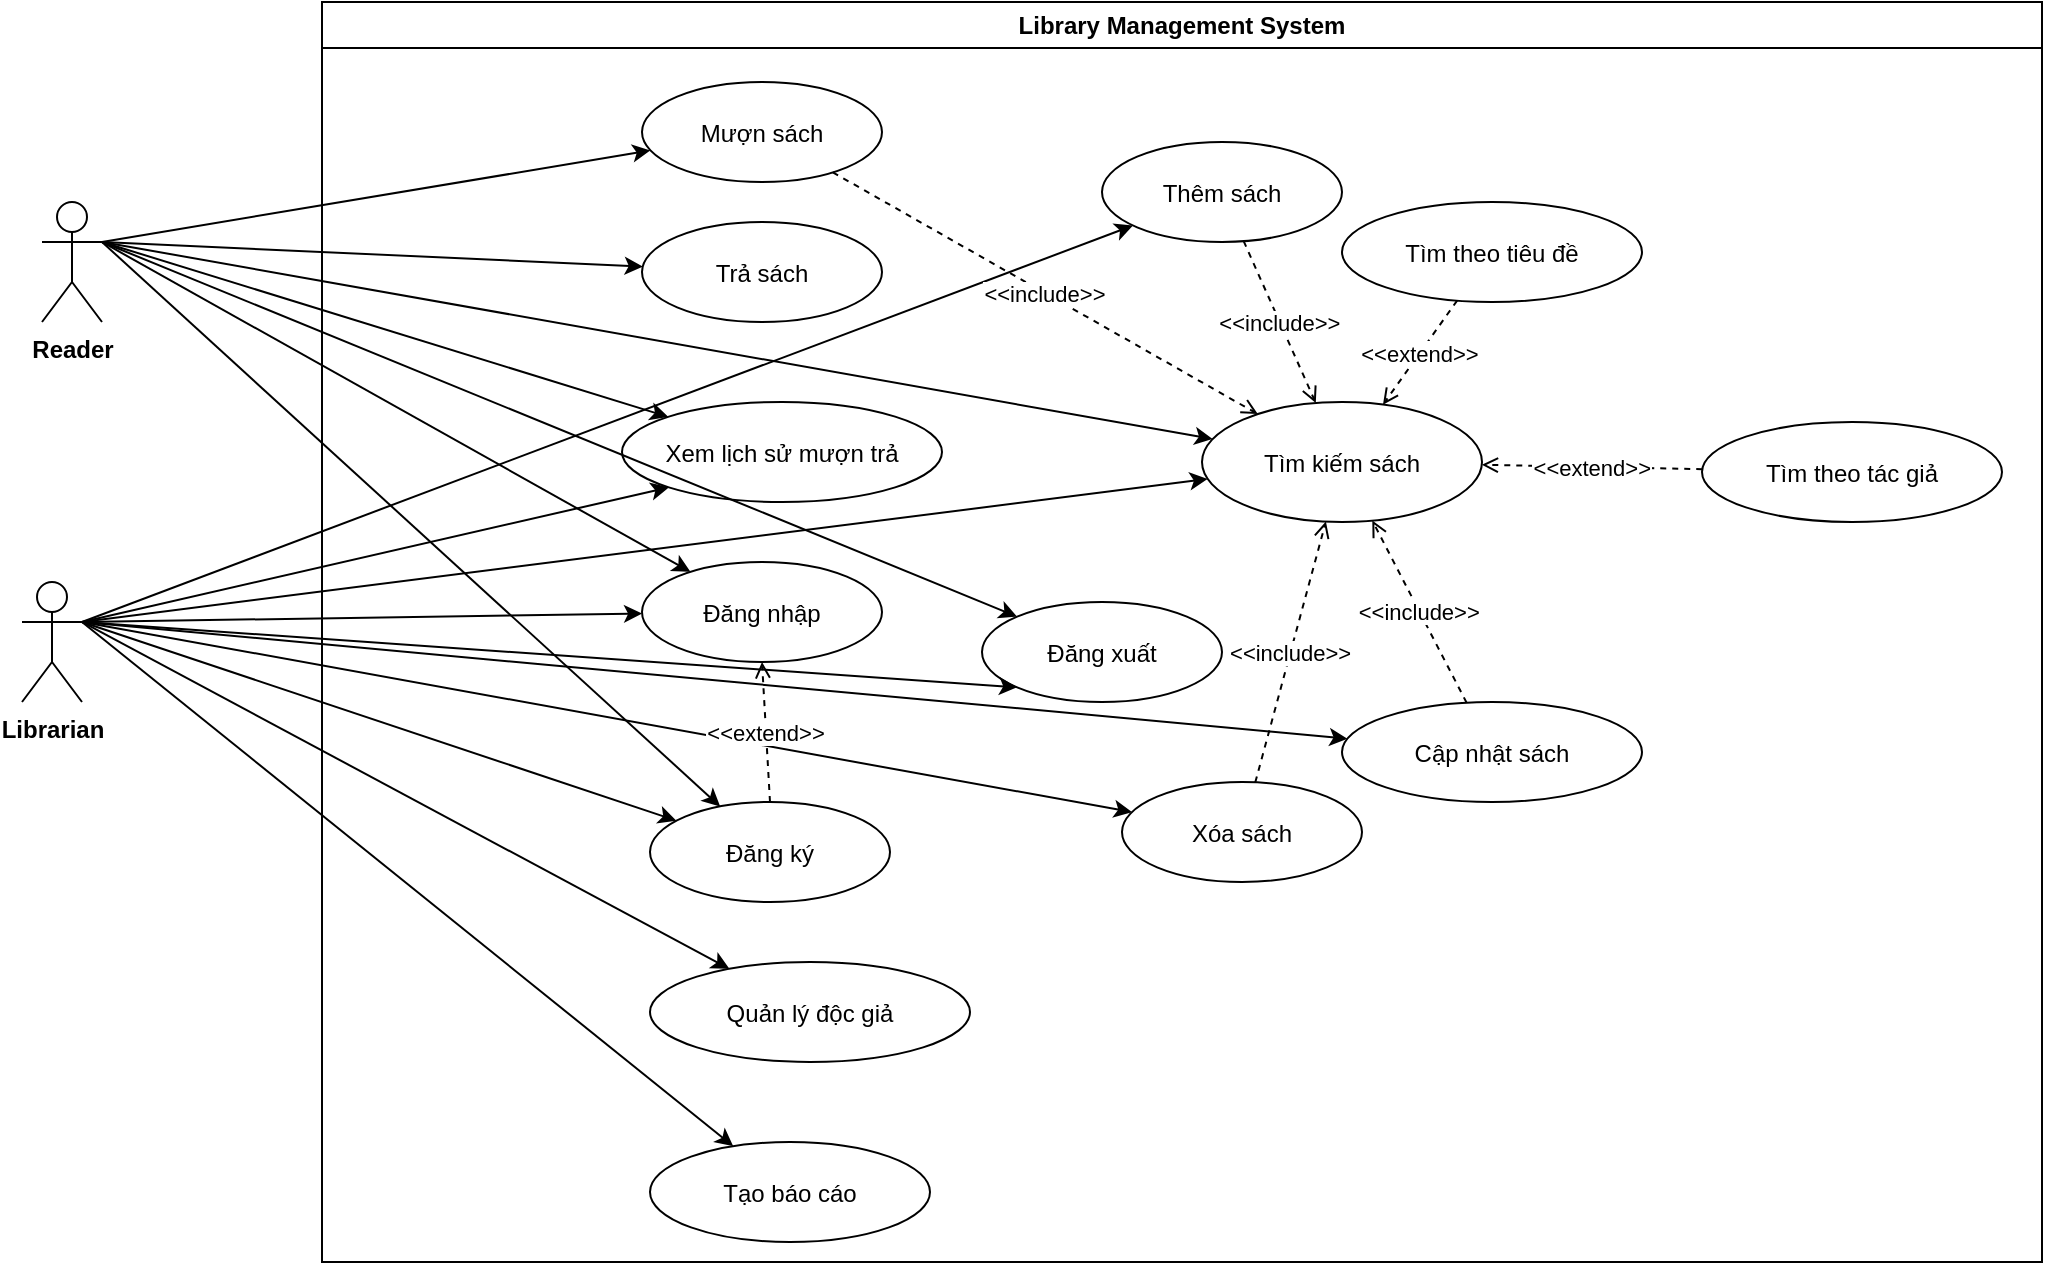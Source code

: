 <mxfile version="28.0.7">
  <diagram name="UseCase" id="LMS_UseCase">
    <mxGraphModel dx="1429" dy="758" grid="1" gridSize="10" guides="1" tooltips="1" connect="1" arrows="1" fold="1" page="1" pageScale="1" pageWidth="827" pageHeight="1169" math="0" shadow="0">
      <root>
        <mxCell id="0" />
        <mxCell id="1" parent="0" />
        <mxCell id="reader_login" style="exitX=1;exitY=0.333;exitDx=0;exitDy=0;exitPerimeter=0;" parent="1" source="lTqT2ovOGzvw4925Ow-Y-1" target="login" edge="1">
          <mxGeometry relative="1" as="geometry">
            <mxPoint x="100" y="230.213" as="sourcePoint" />
          </mxGeometry>
        </mxCell>
        <mxCell id="reader_logout" style="exitX=1;exitY=0.333;exitDx=0;exitDy=0;exitPerimeter=0;" parent="1" source="lTqT2ovOGzvw4925Ow-Y-1" target="logout" edge="1">
          <mxGeometry relative="1" as="geometry">
            <mxPoint x="100" y="234.228" as="sourcePoint" />
          </mxGeometry>
        </mxCell>
        <mxCell id="reader_search" style="exitX=1;exitY=0.333;exitDx=0;exitDy=0;exitPerimeter=0;" parent="1" source="lTqT2ovOGzvw4925Ow-Y-1" target="searchBook" edge="1">
          <mxGeometry relative="1" as="geometry">
            <mxPoint x="100" y="244" as="sourcePoint" />
          </mxGeometry>
        </mxCell>
        <mxCell id="reader_borrow" style="exitX=1;exitY=0.333;exitDx=0;exitDy=0;exitPerimeter=0;" parent="1" source="lTqT2ovOGzvw4925Ow-Y-1" target="borrowBook" edge="1">
          <mxGeometry relative="1" as="geometry">
            <mxPoint x="100" y="253.966" as="sourcePoint" />
          </mxGeometry>
        </mxCell>
        <mxCell id="reader_return" style="exitX=1;exitY=0.333;exitDx=0;exitDy=0;exitPerimeter=0;" parent="1" source="lTqT2ovOGzvw4925Ow-Y-1" target="returnBook" edge="1">
          <mxGeometry relative="1" as="geometry">
            <mxPoint x="100" y="262.239" as="sourcePoint" />
          </mxGeometry>
        </mxCell>
        <mxCell id="reader_history" style="exitX=1;exitY=0.333;exitDx=0;exitDy=0;exitPerimeter=0;" parent="1" source="lTqT2ovOGzvw4925Ow-Y-1" target="viewHistory" edge="1">
          <mxGeometry relative="1" as="geometry">
            <mxPoint x="100" y="268.546" as="sourcePoint" />
          </mxGeometry>
        </mxCell>
        <mxCell id="lib_login" style="exitX=1;exitY=0.333;exitDx=0;exitDy=0;exitPerimeter=0;" parent="1" source="lTqT2ovOGzvw4925Ow-Y-4" target="login" edge="1">
          <mxGeometry relative="1" as="geometry">
            <mxPoint x="100" y="404.124" as="sourcePoint" />
          </mxGeometry>
        </mxCell>
        <mxCell id="lib_logout" style="exitX=1;exitY=0.333;exitDx=0;exitDy=0;exitPerimeter=0;" parent="1" source="lTqT2ovOGzvw4925Ow-Y-4" target="logout" edge="1">
          <mxGeometry relative="1" as="geometry">
            <mxPoint x="100" y="418.843" as="sourcePoint" />
          </mxGeometry>
        </mxCell>
        <mxCell id="lib_search" style="exitX=1;exitY=0.333;exitDx=0;exitDy=0;exitPerimeter=0;" parent="1" source="lTqT2ovOGzvw4925Ow-Y-4" target="searchBook" edge="1">
          <mxGeometry relative="1" as="geometry">
            <mxPoint x="80" y="410" as="sourcePoint" />
          </mxGeometry>
        </mxCell>
        <mxCell id="lib_addBook" style="exitX=1;exitY=0.333;exitDx=0;exitDy=0;exitPerimeter=0;" parent="1" source="lTqT2ovOGzvw4925Ow-Y-4" target="addBook" edge="1">
          <mxGeometry relative="1" as="geometry">
            <mxPoint x="100" y="432.824" as="sourcePoint" />
          </mxGeometry>
        </mxCell>
        <mxCell id="lib_removeBook" style="exitX=1;exitY=0.333;exitDx=0;exitDy=0;exitPerimeter=0;" parent="1" source="lTqT2ovOGzvw4925Ow-Y-4" target="removeBook" edge="1">
          <mxGeometry relative="1" as="geometry">
            <mxPoint x="100" y="436.302" as="sourcePoint" />
          </mxGeometry>
        </mxCell>
        <mxCell id="lib_updateBook" style="exitX=1;exitY=0.333;exitDx=0;exitDy=0;exitPerimeter=0;" parent="1" source="lTqT2ovOGzvw4925Ow-Y-4" target="updateBook" edge="1">
          <mxGeometry relative="1" as="geometry">
            <mxPoint x="100" y="439.784" as="sourcePoint" />
          </mxGeometry>
        </mxCell>
        <mxCell id="lib_manageReaders" style="exitX=1;exitY=0.333;exitDx=0;exitDy=0;exitPerimeter=0;" parent="1" source="lTqT2ovOGzvw4925Ow-Y-4" target="manageReaders" edge="1">
          <mxGeometry relative="1" as="geometry">
            <mxPoint x="100" y="443.172" as="sourcePoint" />
          </mxGeometry>
        </mxCell>
        <mxCell id="lib_generateReport" style="exitX=1;exitY=0.333;exitDx=0;exitDy=0;exitPerimeter=0;" parent="1" source="lTqT2ovOGzvw4925Ow-Y-4" target="generateReport" edge="1">
          <mxGeometry relative="1" as="geometry">
            <mxPoint x="100" y="446.645" as="sourcePoint" />
          </mxGeometry>
        </mxCell>
        <mxCell id="lTqT2ovOGzvw4925Ow-Y-1" value="&lt;strong data-end=&quot;200&quot; data-start=&quot;190&quot;&gt;Reader&lt;/strong&gt;" style="shape=umlActor;verticalLabelPosition=bottom;verticalAlign=top;html=1;outlineConnect=0;" vertex="1" parent="1">
          <mxGeometry x="40" y="230" width="30" height="60" as="geometry" />
        </mxCell>
        <mxCell id="lTqT2ovOGzvw4925Ow-Y-4" value="&lt;strong data-end=&quot;217&quot; data-start=&quot;204&quot;&gt;Librarian&lt;/strong&gt;" style="shape=umlActor;verticalLabelPosition=bottom;verticalAlign=top;html=1;outlineConnect=0;" vertex="1" parent="1">
          <mxGeometry x="30" y="420" width="30" height="60" as="geometry" />
        </mxCell>
        <mxCell id="lTqT2ovOGzvw4925Ow-Y-5" value="Library Management System" style="swimlane;whiteSpace=wrap;html=1;" vertex="1" parent="1">
          <mxGeometry x="180" y="130" width="860" height="630" as="geometry" />
        </mxCell>
        <mxCell id="updateBook" value="Cập nhật sách" style="ellipse" parent="lTqT2ovOGzvw4925Ow-Y-5" vertex="1">
          <mxGeometry x="510" y="350" width="150" height="50" as="geometry" />
        </mxCell>
        <mxCell id="manageReaders" value="Quản lý độc giả" style="ellipse" parent="lTqT2ovOGzvw4925Ow-Y-5" vertex="1">
          <mxGeometry x="164" y="480" width="160" height="50" as="geometry" />
        </mxCell>
        <mxCell id="searchByTitle" value="Tìm theo tiêu đề" style="ellipse" parent="lTqT2ovOGzvw4925Ow-Y-5" vertex="1">
          <mxGeometry x="510" y="100" width="150" height="50" as="geometry" />
        </mxCell>
        <mxCell id="searchBook" value="Tìm kiếm sách" style="ellipse" parent="lTqT2ovOGzvw4925Ow-Y-5" vertex="1">
          <mxGeometry x="440" y="200" width="140" height="60" as="geometry" />
        </mxCell>
        <mxCell id="extend_title" value="&lt;&lt;extend&gt;&gt;" style="dashed=1;endArrow=open;" parent="lTqT2ovOGzvw4925Ow-Y-5" source="searchByTitle" target="searchBook" edge="1">
          <mxGeometry relative="1" as="geometry" />
        </mxCell>
        <mxCell id="include_update" value="&lt;&lt;include&gt;&gt;" style="dashed=1;endArrow=open;" parent="lTqT2ovOGzvw4925Ow-Y-5" source="updateBook" target="searchBook" edge="1">
          <mxGeometry relative="1" as="geometry" />
        </mxCell>
        <mxCell id="generateReport" value="Tạo báo cáo" style="ellipse" parent="lTqT2ovOGzvw4925Ow-Y-5" vertex="1">
          <mxGeometry x="164" y="570" width="140" height="50" as="geometry" />
        </mxCell>
        <mxCell id="returnBook" value="Trả sách" style="ellipse" parent="lTqT2ovOGzvw4925Ow-Y-5" vertex="1">
          <mxGeometry x="160" y="110" width="120" height="50" as="geometry" />
        </mxCell>
        <mxCell id="logout" value="Đăng ký" style="ellipse" parent="lTqT2ovOGzvw4925Ow-Y-5" vertex="1">
          <mxGeometry x="164" y="400" width="120" height="50" as="geometry" />
        </mxCell>
        <mxCell id="searchByAuthor" value="Tìm theo tác giả" style="ellipse" parent="lTqT2ovOGzvw4925Ow-Y-5" vertex="1">
          <mxGeometry x="690" y="210" width="150" height="50" as="geometry" />
        </mxCell>
        <mxCell id="extend_author" value="&lt;&lt;extend&gt;&gt;" style="dashed=1;endArrow=open;" parent="lTqT2ovOGzvw4925Ow-Y-5" source="searchByAuthor" target="searchBook" edge="1">
          <mxGeometry relative="1" as="geometry" />
        </mxCell>
        <mxCell id="login" value="Đăng nhập" style="ellipse" parent="lTqT2ovOGzvw4925Ow-Y-5" vertex="1">
          <mxGeometry x="160" y="280" width="120" height="50" as="geometry" />
        </mxCell>
        <mxCell id="addBook" value="Thêm sách" style="ellipse" parent="lTqT2ovOGzvw4925Ow-Y-5" vertex="1">
          <mxGeometry x="390" y="70" width="120" height="50" as="geometry" />
        </mxCell>
        <mxCell id="include_add" value="&lt;&lt;include&gt;&gt;" style="dashed=1;endArrow=open;" parent="lTqT2ovOGzvw4925Ow-Y-5" source="addBook" target="searchBook" edge="1">
          <mxGeometry relative="1" as="geometry" />
        </mxCell>
        <mxCell id="borrowBook" value="Mượn sách" style="ellipse" parent="lTqT2ovOGzvw4925Ow-Y-5" vertex="1">
          <mxGeometry x="160" y="40" width="120" height="50" as="geometry" />
        </mxCell>
        <mxCell id="include_borrow" value="&lt;&lt;include&gt;&gt;" style="dashed=1;endArrow=open;" parent="lTqT2ovOGzvw4925Ow-Y-5" source="borrowBook" target="searchBook" edge="1">
          <mxGeometry relative="1" as="geometry" />
        </mxCell>
        <mxCell id="viewHistory" value="Xem lịch sử mượn trả" style="ellipse" parent="lTqT2ovOGzvw4925Ow-Y-5" vertex="1">
          <mxGeometry x="150" y="200" width="160" height="50" as="geometry" />
        </mxCell>
        <mxCell id="removeBook" value="Xóa sách" style="ellipse" parent="lTqT2ovOGzvw4925Ow-Y-5" vertex="1">
          <mxGeometry x="400" y="390" width="120" height="50" as="geometry" />
        </mxCell>
        <mxCell id="include_remove" value="&lt;&lt;include&gt;&gt;" style="dashed=1;endArrow=open;" parent="lTqT2ovOGzvw4925Ow-Y-5" source="removeBook" target="searchBook" edge="1">
          <mxGeometry relative="1" as="geometry" />
        </mxCell>
        <mxCell id="lTqT2ovOGzvw4925Ow-Y-9" value="Đăng xuất" style="ellipse" vertex="1" parent="lTqT2ovOGzvw4925Ow-Y-5">
          <mxGeometry x="330" y="300" width="120" height="50" as="geometry" />
        </mxCell>
        <mxCell id="lTqT2ovOGzvw4925Ow-Y-13" value="&lt;&lt;extend&gt;&gt;" style="dashed=1;endArrow=open;entryX=0.5;entryY=1;entryDx=0;entryDy=0;exitX=0.5;exitY=0;exitDx=0;exitDy=0;" edge="1" parent="lTqT2ovOGzvw4925Ow-Y-5" source="logout" target="login">
          <mxGeometry relative="1" as="geometry">
            <mxPoint x="389" y="425" as="sourcePoint" />
            <mxPoint x="280" y="463" as="targetPoint" />
            <Array as="points" />
          </mxGeometry>
        </mxCell>
        <mxCell id="lTqT2ovOGzvw4925Ow-Y-7" value="" style="endArrow=classic;html=1;rounded=0;entryX=0;entryY=1;entryDx=0;entryDy=0;exitX=1;exitY=0.333;exitDx=0;exitDy=0;exitPerimeter=0;" edge="1" parent="1" source="lTqT2ovOGzvw4925Ow-Y-4" target="viewHistory">
          <mxGeometry width="50" height="50" relative="1" as="geometry">
            <mxPoint x="80" y="410" as="sourcePoint" />
            <mxPoint x="130" y="360" as="targetPoint" />
          </mxGeometry>
        </mxCell>
        <mxCell id="lTqT2ovOGzvw4925Ow-Y-10" value="" style="endArrow=classic;html=1;rounded=0;entryX=0;entryY=1;entryDx=0;entryDy=0;exitX=1;exitY=0.333;exitDx=0;exitDy=0;exitPerimeter=0;" edge="1" parent="1" source="lTqT2ovOGzvw4925Ow-Y-4" target="lTqT2ovOGzvw4925Ow-Y-9">
          <mxGeometry width="50" height="50" relative="1" as="geometry">
            <mxPoint x="80" y="390" as="sourcePoint" />
            <mxPoint x="130" y="340" as="targetPoint" />
          </mxGeometry>
        </mxCell>
        <mxCell id="lTqT2ovOGzvw4925Ow-Y-11" value="" style="endArrow=classic;html=1;rounded=0;entryX=0;entryY=0;entryDx=0;entryDy=0;exitX=1;exitY=0.333;exitDx=0;exitDy=0;exitPerimeter=0;" edge="1" parent="1" source="lTqT2ovOGzvw4925Ow-Y-1" target="lTqT2ovOGzvw4925Ow-Y-9">
          <mxGeometry width="50" height="50" relative="1" as="geometry">
            <mxPoint x="100" y="370" as="sourcePoint" />
            <mxPoint x="130" y="580" as="targetPoint" />
          </mxGeometry>
        </mxCell>
      </root>
    </mxGraphModel>
  </diagram>
</mxfile>
